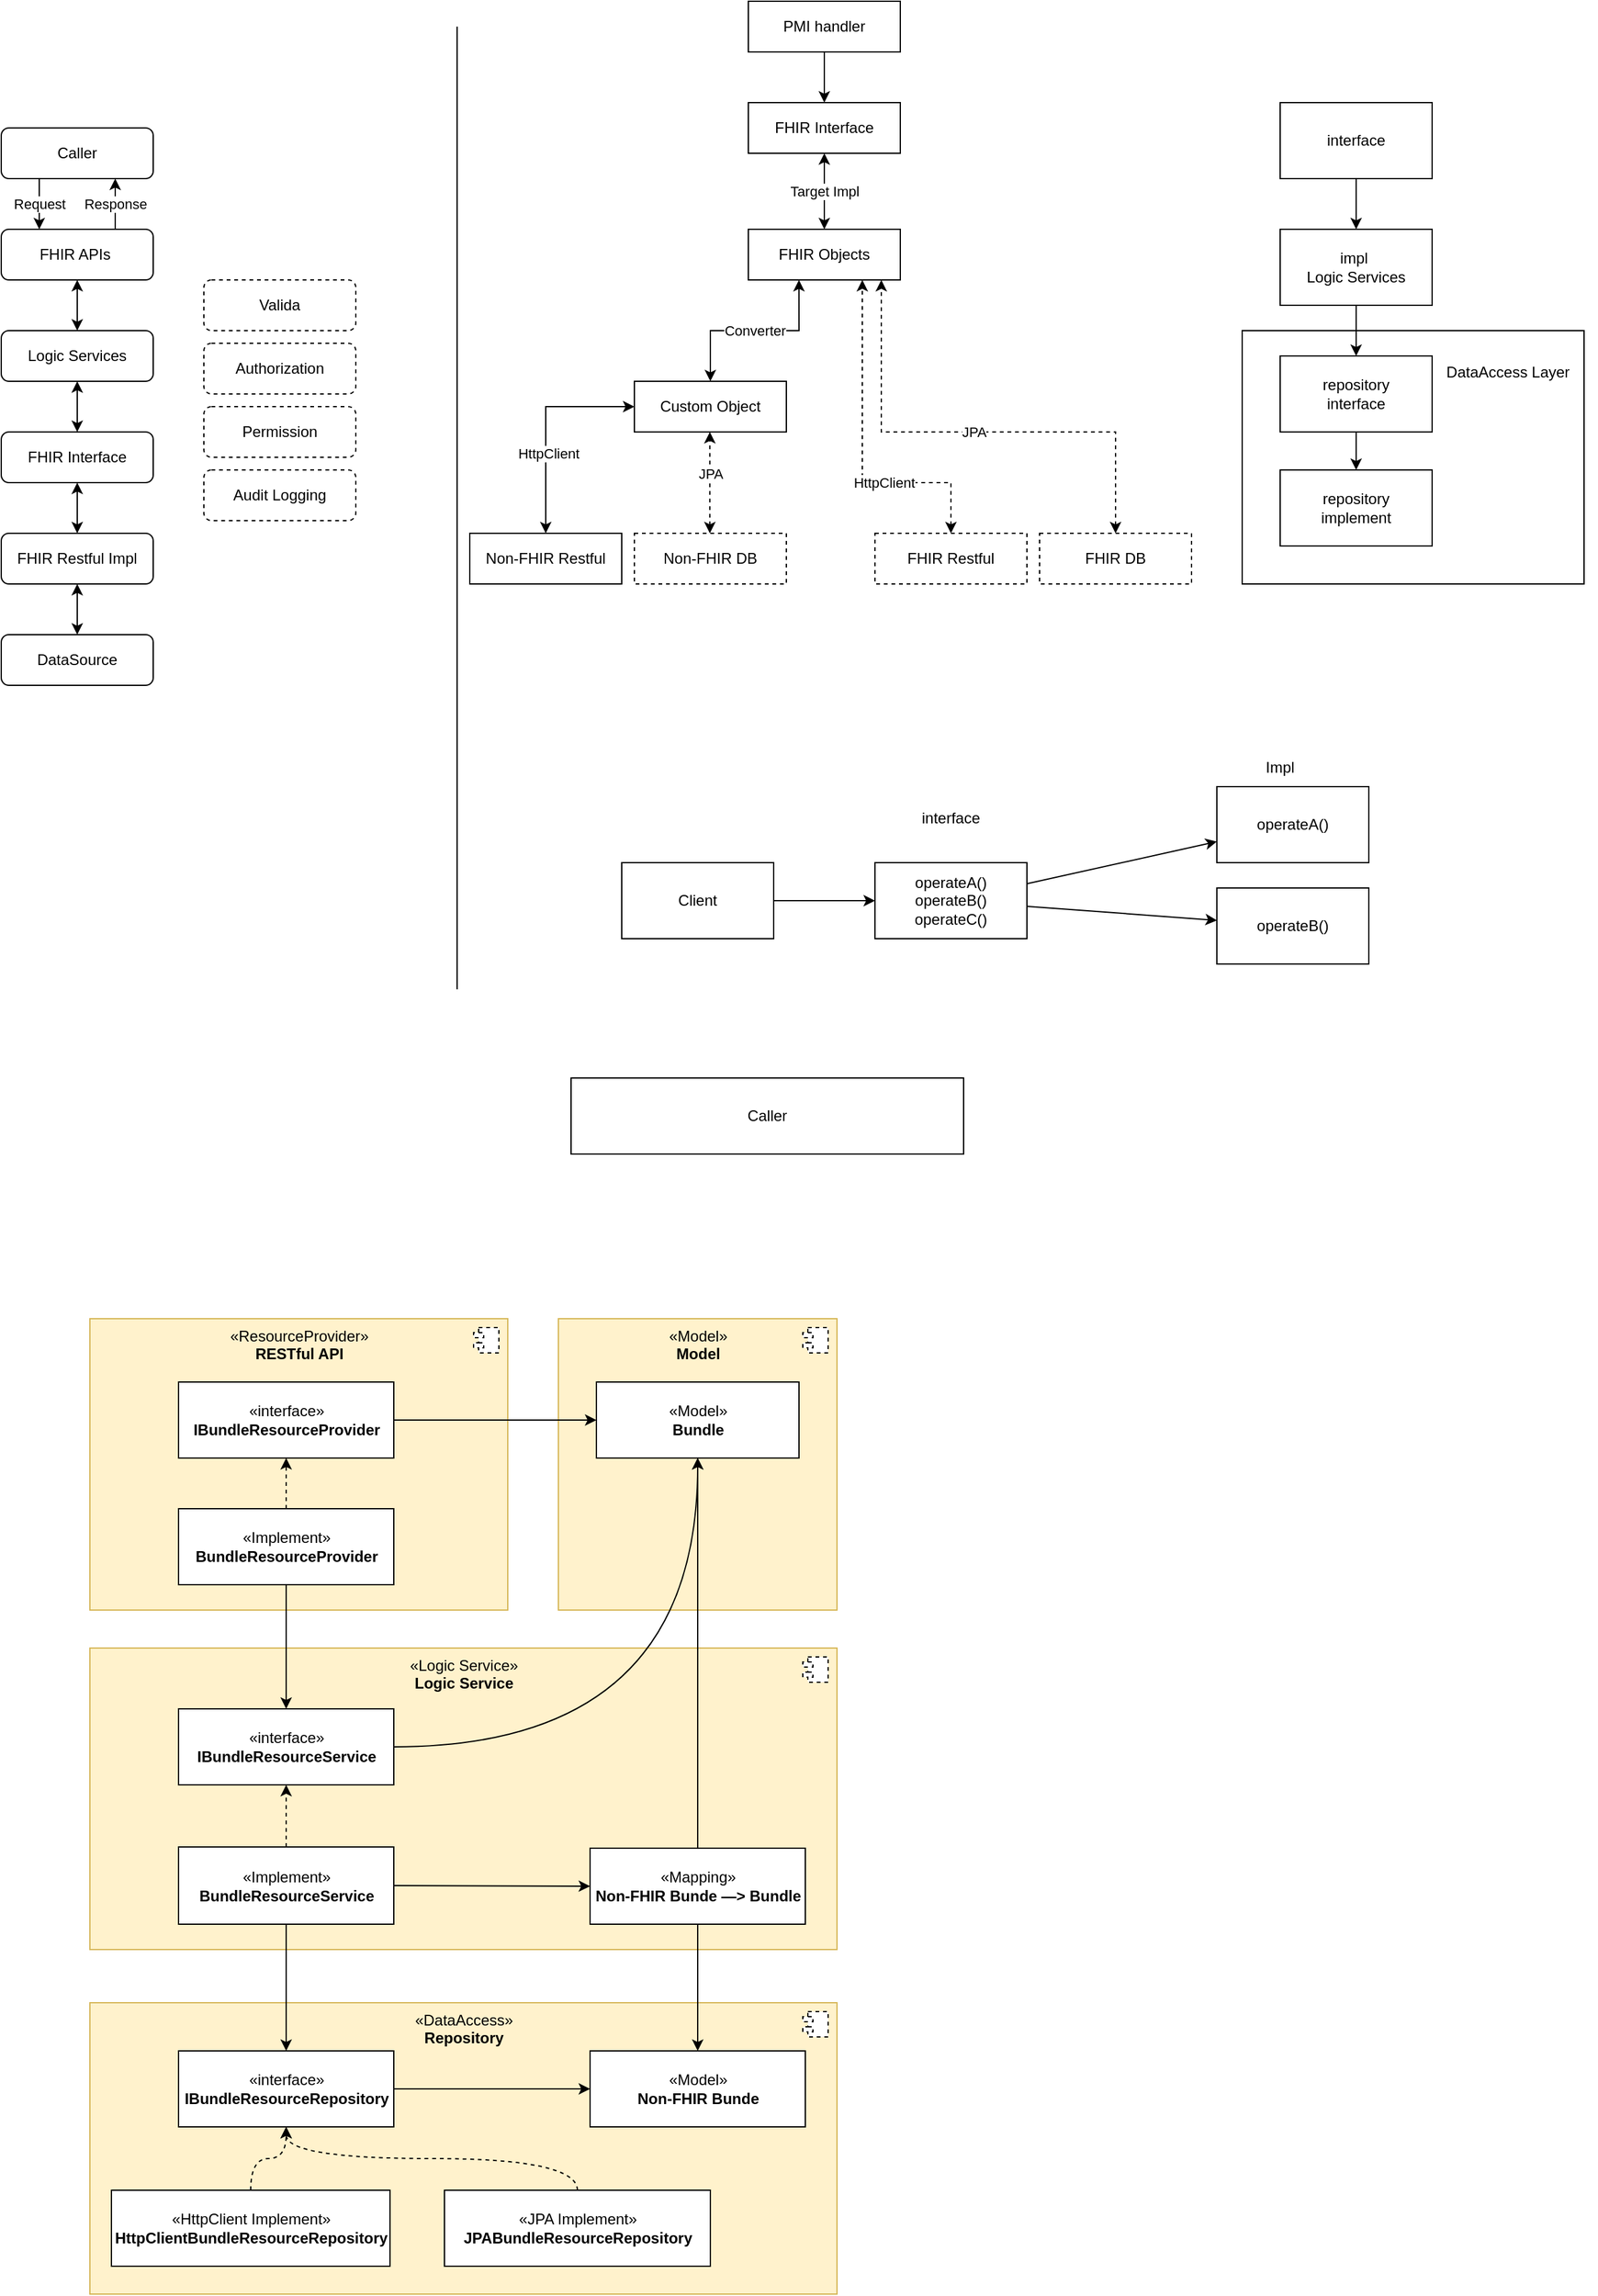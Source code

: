 <mxfile version="18.1.3" type="device" pages="2"><diagram id="fpaWS9q2na1PpEqwCiD6" name="Data Flow"><mxGraphModel dx="1422" dy="865" grid="1" gridSize="10" guides="1" tooltips="1" connect="1" arrows="1" fold="1" page="1" pageScale="1" pageWidth="1100" pageHeight="850" math="0" shadow="0"><root><mxCell id="0"/><mxCell id="1" parent="0"/><mxCell id="ES2ezps-GxhT__8Ca9i_-72" value="«Model»&lt;br&gt;&lt;b&gt;Model&lt;/b&gt;" style="html=1;dropTarget=0;fillColor=#fff2cc;strokeColor=#d6b656;verticalAlign=top;" vertex="1" parent="1"><mxGeometry x="480" y="1060" width="220" height="230" as="geometry"/></mxCell><mxCell id="ES2ezps-GxhT__8Ca9i_-73" value="" style="shape=module;jettyWidth=8;jettyHeight=4;dashed=1;" vertex="1" parent="ES2ezps-GxhT__8Ca9i_-72"><mxGeometry x="1" width="20" height="20" relative="1" as="geometry"><mxPoint x="-27" y="7" as="offset"/></mxGeometry></mxCell><mxCell id="ES2ezps-GxhT__8Ca9i_-67" value="«DataAccess»&lt;br&gt;&lt;b&gt;Repository&lt;/b&gt;" style="html=1;dropTarget=0;fillColor=#fff2cc;strokeColor=#d6b656;verticalAlign=top;" vertex="1" parent="1"><mxGeometry x="110" y="1600" width="590" height="230" as="geometry"/></mxCell><mxCell id="ES2ezps-GxhT__8Ca9i_-68" value="" style="shape=module;jettyWidth=8;jettyHeight=4;dashed=1;" vertex="1" parent="ES2ezps-GxhT__8Ca9i_-67"><mxGeometry x="1" width="20" height="20" relative="1" as="geometry"><mxPoint x="-27" y="7" as="offset"/></mxGeometry></mxCell><mxCell id="ES2ezps-GxhT__8Ca9i_-65" value="«Logic Service»&lt;br&gt;&lt;b&gt;Logic Service&lt;/b&gt;" style="html=1;dropTarget=0;fillColor=#fff2cc;strokeColor=#d6b656;verticalAlign=top;" vertex="1" parent="1"><mxGeometry x="110" y="1320" width="590" height="238" as="geometry"/></mxCell><mxCell id="ES2ezps-GxhT__8Ca9i_-66" value="" style="shape=module;jettyWidth=8;jettyHeight=4;dashed=1;" vertex="1" parent="ES2ezps-GxhT__8Ca9i_-65"><mxGeometry x="1" width="20" height="20" relative="1" as="geometry"><mxPoint x="-27" y="7" as="offset"/></mxGeometry></mxCell><mxCell id="ES2ezps-GxhT__8Ca9i_-63" value="«ResourceProvider»&lt;br&gt;&lt;b&gt;RESTful API&lt;/b&gt;" style="html=1;dropTarget=0;fillColor=#fff2cc;strokeColor=#d6b656;verticalAlign=top;" vertex="1" parent="1"><mxGeometry x="110" y="1060" width="330" height="230" as="geometry"/></mxCell><mxCell id="ES2ezps-GxhT__8Ca9i_-64" value="" style="shape=module;jettyWidth=8;jettyHeight=4;dashed=1;" vertex="1" parent="ES2ezps-GxhT__8Ca9i_-63"><mxGeometry x="1" width="20" height="20" relative="1" as="geometry"><mxPoint x="-27" y="7" as="offset"/></mxGeometry></mxCell><mxCell id="ES2ezps-GxhT__8Ca9i_-11" value="" style="rounded=0;whiteSpace=wrap;html=1;" vertex="1" parent="1"><mxGeometry x="1020" y="280" width="270" height="200" as="geometry"/></mxCell><mxCell id="6Vn403VJHpioBCP7dQSk-7" value="Response" style="edgeStyle=orthogonalEdgeStyle;rounded=0;orthogonalLoop=1;jettySize=auto;html=1;entryX=0.75;entryY=1;entryDx=0;entryDy=0;startArrow=none;startFill=0;" parent="1" source="rlQIqDEbkqEkClBg-byx-1" target="rlQIqDEbkqEkClBg-byx-18" edge="1"><mxGeometry relative="1" as="geometry"><Array as="points"><mxPoint x="130" y="220"/><mxPoint x="130" y="220"/></Array></mxGeometry></mxCell><mxCell id="7Cu5v32Dlo_5MBeTinKr-1" style="edgeStyle=orthogonalEdgeStyle;rounded=0;orthogonalLoop=1;jettySize=auto;html=1;entryX=0.5;entryY=0;entryDx=0;entryDy=0;startArrow=classic;startFill=1;" parent="1" source="rlQIqDEbkqEkClBg-byx-1" target="6Vn403VJHpioBCP7dQSk-1" edge="1"><mxGeometry relative="1" as="geometry"/></mxCell><mxCell id="rlQIqDEbkqEkClBg-byx-1" value="FHIR APIs&amp;nbsp;" style="rounded=1;whiteSpace=wrap;html=1;" parent="1" vertex="1"><mxGeometry x="40" y="200" width="120" height="40" as="geometry"/></mxCell><mxCell id="6Vn403VJHpioBCP7dQSk-6" value="Request" style="edgeStyle=orthogonalEdgeStyle;rounded=0;orthogonalLoop=1;jettySize=auto;html=1;entryX=0.25;entryY=0;entryDx=0;entryDy=0;startArrow=none;startFill=0;" parent="1" source="rlQIqDEbkqEkClBg-byx-18" target="rlQIqDEbkqEkClBg-byx-1" edge="1"><mxGeometry relative="1" as="geometry"><Array as="points"><mxPoint x="70" y="180"/><mxPoint x="70" y="180"/></Array></mxGeometry></mxCell><mxCell id="rlQIqDEbkqEkClBg-byx-18" value="Caller" style="rounded=1;whiteSpace=wrap;html=1;" parent="1" vertex="1"><mxGeometry x="40" y="120" width="120" height="40" as="geometry"/></mxCell><mxCell id="rlQIqDEbkqEkClBg-byx-22" value="Authorization" style="rounded=1;whiteSpace=wrap;html=1;dashed=1;" parent="1" vertex="1"><mxGeometry x="200" y="290" width="120" height="40" as="geometry"/></mxCell><mxCell id="rlQIqDEbkqEkClBg-byx-60" value="Valida" style="rounded=1;whiteSpace=wrap;html=1;align=center;verticalAlign=middle;dashed=1;" parent="1" vertex="1"><mxGeometry x="200" y="240" width="120" height="40" as="geometry"/></mxCell><mxCell id="rlQIqDEbkqEkClBg-byx-61" value="Audit Logging" style="rounded=1;whiteSpace=wrap;html=1;align=center;verticalAlign=middle;dashed=1;" parent="1" vertex="1"><mxGeometry x="200" y="390" width="120" height="40" as="geometry"/></mxCell><mxCell id="rlQIqDEbkqEkClBg-byx-62" value="Permission" style="rounded=1;whiteSpace=wrap;html=1;align=center;verticalAlign=middle;dashed=1;" parent="1" vertex="1"><mxGeometry x="200" y="340" width="120" height="40" as="geometry"/></mxCell><mxCell id="7Cu5v32Dlo_5MBeTinKr-3" style="edgeStyle=orthogonalEdgeStyle;rounded=0;orthogonalLoop=1;jettySize=auto;html=1;entryX=0.5;entryY=0;entryDx=0;entryDy=0;startArrow=classic;startFill=1;" parent="1" source="rlQIqDEbkqEkClBg-byx-64" target="rlQIqDEbkqEkClBg-byx-65" edge="1"><mxGeometry relative="1" as="geometry"/></mxCell><mxCell id="rlQIqDEbkqEkClBg-byx-64" value="FHIR Interface" style="rounded=1;whiteSpace=wrap;html=1;align=center;verticalAlign=middle;" parent="1" vertex="1"><mxGeometry x="40" y="360" width="120" height="40" as="geometry"/></mxCell><mxCell id="7Cu5v32Dlo_5MBeTinKr-5" style="edgeStyle=orthogonalEdgeStyle;rounded=0;orthogonalLoop=1;jettySize=auto;html=1;startArrow=classic;startFill=1;" parent="1" source="rlQIqDEbkqEkClBg-byx-65" target="7Cu5v32Dlo_5MBeTinKr-4" edge="1"><mxGeometry relative="1" as="geometry"/></mxCell><mxCell id="rlQIqDEbkqEkClBg-byx-65" value="FHIR Restful Impl" style="rounded=1;whiteSpace=wrap;html=1;align=center;verticalAlign=middle;" parent="1" vertex="1"><mxGeometry x="40" y="440" width="120" height="40" as="geometry"/></mxCell><mxCell id="7Cu5v32Dlo_5MBeTinKr-2" style="edgeStyle=orthogonalEdgeStyle;rounded=0;orthogonalLoop=1;jettySize=auto;html=1;entryX=0.5;entryY=0;entryDx=0;entryDy=0;startArrow=classic;startFill=1;" parent="1" source="6Vn403VJHpioBCP7dQSk-1" target="rlQIqDEbkqEkClBg-byx-64" edge="1"><mxGeometry relative="1" as="geometry"/></mxCell><mxCell id="6Vn403VJHpioBCP7dQSk-1" value="Logic Services" style="rounded=1;whiteSpace=wrap;html=1;align=center;verticalAlign=middle;" parent="1" vertex="1"><mxGeometry x="40" y="280" width="120" height="40" as="geometry"/></mxCell><mxCell id="7Cu5v32Dlo_5MBeTinKr-4" value="DataSource" style="rounded=1;whiteSpace=wrap;html=1;align=center;verticalAlign=middle;" parent="1" vertex="1"><mxGeometry x="40" y="520" width="120" height="40" as="geometry"/></mxCell><mxCell id="r9eiks-qCVrKmOaKltTR-16" value="" style="group" parent="1" vertex="1" connectable="0"><mxGeometry x="410" y="100" width="570" height="380" as="geometry"/></mxCell><mxCell id="r9eiks-qCVrKmOaKltTR-2" value="FHIR Objects" style="rounded=0;whiteSpace=wrap;html=1;verticalAlign=middle;align=center;" parent="r9eiks-qCVrKmOaKltTR-16" vertex="1"><mxGeometry x="220" y="100" width="120" height="40" as="geometry"/></mxCell><mxCell id="r9eiks-qCVrKmOaKltTR-3" value="Converter" style="edgeStyle=orthogonalEdgeStyle;rounded=0;orthogonalLoop=1;jettySize=auto;html=1;entryX=0.333;entryY=1;entryDx=0;entryDy=0;entryPerimeter=0;startArrow=classic;startFill=1;" parent="r9eiks-qCVrKmOaKltTR-16" source="r9eiks-qCVrKmOaKltTR-4" target="r9eiks-qCVrKmOaKltTR-2" edge="1"><mxGeometry relative="1" as="geometry"/></mxCell><mxCell id="r9eiks-qCVrKmOaKltTR-4" value="Custom Object" style="rounded=0;whiteSpace=wrap;html=1;align=center;verticalAlign=middle;" parent="r9eiks-qCVrKmOaKltTR-16" vertex="1"><mxGeometry x="130" y="220" width="120" height="40" as="geometry"/></mxCell><mxCell id="r9eiks-qCVrKmOaKltTR-5" style="edgeStyle=orthogonalEdgeStyle;rounded=0;orthogonalLoop=1;jettySize=auto;html=1;entryX=0.5;entryY=1;entryDx=0;entryDy=0;startArrow=classic;startFill=1;dashed=1;" parent="r9eiks-qCVrKmOaKltTR-16" edge="1"><mxGeometry relative="1" as="geometry"><mxPoint x="189.6" y="340" as="sourcePoint"/><mxPoint x="189.58" y="260" as="targetPoint"/><Array as="points"><mxPoint x="189.58" y="260"/></Array></mxGeometry></mxCell><mxCell id="r9eiks-qCVrKmOaKltTR-6" value="JPA" style="edgeLabel;html=1;align=center;verticalAlign=middle;resizable=0;points=[];" parent="r9eiks-qCVrKmOaKltTR-5" vertex="1" connectable="0"><mxGeometry x="0.176" relative="1" as="geometry"><mxPoint as="offset"/></mxGeometry></mxCell><mxCell id="r9eiks-qCVrKmOaKltTR-7" value="Non-FHIR DB" style="rounded=0;whiteSpace=wrap;html=1;align=center;verticalAlign=middle;dashed=1;" parent="r9eiks-qCVrKmOaKltTR-16" vertex="1"><mxGeometry x="130" y="340" width="120" height="40" as="geometry"/></mxCell><mxCell id="r9eiks-qCVrKmOaKltTR-8" value="JPA" style="edgeStyle=orthogonalEdgeStyle;rounded=0;orthogonalLoop=1;jettySize=auto;html=1;entryX=0.875;entryY=1;entryDx=0;entryDy=0;entryPerimeter=0;dashed=1;startArrow=classic;startFill=1;" parent="r9eiks-qCVrKmOaKltTR-16" source="r9eiks-qCVrKmOaKltTR-9" target="r9eiks-qCVrKmOaKltTR-2" edge="1"><mxGeometry relative="1" as="geometry"><Array as="points"><mxPoint x="510" y="260"/><mxPoint x="325" y="260"/></Array></mxGeometry></mxCell><mxCell id="r9eiks-qCVrKmOaKltTR-9" value="FHIR DB" style="rounded=0;whiteSpace=wrap;html=1;align=center;verticalAlign=middle;dashed=1;" parent="r9eiks-qCVrKmOaKltTR-16" vertex="1"><mxGeometry x="450" y="340" width="120" height="40" as="geometry"/></mxCell><mxCell id="r9eiks-qCVrKmOaKltTR-10" value="HttpClient" style="edgeStyle=orthogonalEdgeStyle;rounded=0;orthogonalLoop=1;jettySize=auto;html=1;dashed=1;startArrow=classic;startFill=1;entryX=0.75;entryY=1;entryDx=0;entryDy=0;" parent="r9eiks-qCVrKmOaKltTR-16" source="r9eiks-qCVrKmOaKltTR-11" target="r9eiks-qCVrKmOaKltTR-2" edge="1"><mxGeometry x="-0.308" relative="1" as="geometry"><mxPoint x="310" y="180" as="targetPoint"/><Array as="points"><mxPoint x="380" y="300"/><mxPoint x="310" y="300"/></Array><mxPoint as="offset"/></mxGeometry></mxCell><mxCell id="r9eiks-qCVrKmOaKltTR-11" value="FHIR Restful" style="rounded=0;whiteSpace=wrap;html=1;align=center;verticalAlign=middle;dashed=1;" parent="r9eiks-qCVrKmOaKltTR-16" vertex="1"><mxGeometry x="320" y="340" width="120" height="40" as="geometry"/></mxCell><mxCell id="r9eiks-qCVrKmOaKltTR-12" style="edgeStyle=orthogonalEdgeStyle;rounded=0;orthogonalLoop=1;jettySize=auto;html=1;entryX=0;entryY=0.5;entryDx=0;entryDy=0;startArrow=classic;startFill=1;exitX=0.5;exitY=0;exitDx=0;exitDy=0;" parent="r9eiks-qCVrKmOaKltTR-16" source="r9eiks-qCVrKmOaKltTR-14" target="r9eiks-qCVrKmOaKltTR-4" edge="1"><mxGeometry relative="1" as="geometry"/></mxCell><mxCell id="r9eiks-qCVrKmOaKltTR-13" value="HttpClient" style="edgeLabel;html=1;align=center;verticalAlign=middle;resizable=0;points=[];" parent="r9eiks-qCVrKmOaKltTR-12" vertex="1" connectable="0"><mxGeometry x="-0.255" y="-2" relative="1" as="geometry"><mxPoint as="offset"/></mxGeometry></mxCell><mxCell id="r9eiks-qCVrKmOaKltTR-14" value="Non-FHIR Restful" style="rounded=0;whiteSpace=wrap;html=1;align=center;verticalAlign=middle;" parent="r9eiks-qCVrKmOaKltTR-16" vertex="1"><mxGeometry y="340" width="120" height="40" as="geometry"/></mxCell><mxCell id="r9eiks-qCVrKmOaKltTR-15" value="FHIR Interface" style="rounded=0;whiteSpace=wrap;html=1;verticalAlign=middle;align=center;" parent="r9eiks-qCVrKmOaKltTR-16" vertex="1"><mxGeometry x="220" width="120" height="40" as="geometry"/></mxCell><mxCell id="r9eiks-qCVrKmOaKltTR-1" value="Target Impl" style="edgeStyle=orthogonalEdgeStyle;rounded=0;orthogonalLoop=1;jettySize=auto;html=1;startArrow=classic;startFill=1;" parent="r9eiks-qCVrKmOaKltTR-16" source="r9eiks-qCVrKmOaKltTR-2" target="r9eiks-qCVrKmOaKltTR-15" edge="1"><mxGeometry relative="1" as="geometry"/></mxCell><mxCell id="r9eiks-qCVrKmOaKltTR-18" value="" style="endArrow=none;html=1;rounded=0;" parent="1" edge="1"><mxGeometry width="50" height="50" relative="1" as="geometry"><mxPoint x="400" y="800" as="sourcePoint"/><mxPoint x="400" y="40" as="targetPoint"/></mxGeometry></mxCell><mxCell id="ES2ezps-GxhT__8Ca9i_-3" value="" style="edgeStyle=orthogonalEdgeStyle;rounded=0;orthogonalLoop=1;jettySize=auto;html=1;" edge="1" parent="1" source="ES2ezps-GxhT__8Ca9i_-1" target="ES2ezps-GxhT__8Ca9i_-2"><mxGeometry relative="1" as="geometry"/></mxCell><mxCell id="ES2ezps-GxhT__8Ca9i_-1" value="interface" style="rounded=0;whiteSpace=wrap;html=1;" vertex="1" parent="1"><mxGeometry x="1050" y="100" width="120" height="60" as="geometry"/></mxCell><mxCell id="ES2ezps-GxhT__8Ca9i_-5" value="" style="edgeStyle=orthogonalEdgeStyle;rounded=0;orthogonalLoop=1;jettySize=auto;html=1;" edge="1" parent="1" source="ES2ezps-GxhT__8Ca9i_-2" target="ES2ezps-GxhT__8Ca9i_-4"><mxGeometry relative="1" as="geometry"/></mxCell><mxCell id="ES2ezps-GxhT__8Ca9i_-2" value="impl&amp;nbsp;&lt;br&gt;Logic Services" style="rounded=0;whiteSpace=wrap;html=1;" vertex="1" parent="1"><mxGeometry x="1050" y="200" width="120" height="60" as="geometry"/></mxCell><mxCell id="ES2ezps-GxhT__8Ca9i_-8" value="" style="edgeStyle=orthogonalEdgeStyle;rounded=0;orthogonalLoop=1;jettySize=auto;html=1;" edge="1" parent="1" source="ES2ezps-GxhT__8Ca9i_-4" target="ES2ezps-GxhT__8Ca9i_-7"><mxGeometry relative="1" as="geometry"/></mxCell><mxCell id="ES2ezps-GxhT__8Ca9i_-4" value="repository&lt;br&gt;interface" style="rounded=0;whiteSpace=wrap;html=1;" vertex="1" parent="1"><mxGeometry x="1050" y="300" width="120" height="60" as="geometry"/></mxCell><mxCell id="ES2ezps-GxhT__8Ca9i_-7" value="repository&lt;br&gt;implement" style="rounded=0;whiteSpace=wrap;html=1;" vertex="1" parent="1"><mxGeometry x="1050" y="390" width="120" height="60" as="geometry"/></mxCell><mxCell id="ES2ezps-GxhT__8Ca9i_-10" style="edgeStyle=orthogonalEdgeStyle;rounded=0;orthogonalLoop=1;jettySize=auto;html=1;entryX=0.5;entryY=0;entryDx=0;entryDy=0;" edge="1" parent="1" source="ES2ezps-GxhT__8Ca9i_-9" target="r9eiks-qCVrKmOaKltTR-15"><mxGeometry relative="1" as="geometry"/></mxCell><mxCell id="ES2ezps-GxhT__8Ca9i_-9" value="PMI handler" style="rounded=0;whiteSpace=wrap;html=1;verticalAlign=middle;align=center;" vertex="1" parent="1"><mxGeometry x="630" y="20" width="120" height="40" as="geometry"/></mxCell><mxCell id="ES2ezps-GxhT__8Ca9i_-12" value="DataAccess Layer" style="text;html=1;strokeColor=none;fillColor=none;align=center;verticalAlign=middle;whiteSpace=wrap;rounded=0;" vertex="1" parent="1"><mxGeometry x="1160" y="295" width="140" height="35" as="geometry"/></mxCell><mxCell id="ES2ezps-GxhT__8Ca9i_-15" value="" style="edgeStyle=orthogonalEdgeStyle;rounded=0;orthogonalLoop=1;jettySize=auto;html=1;" edge="1" parent="1" source="ES2ezps-GxhT__8Ca9i_-13" target="ES2ezps-GxhT__8Ca9i_-14"><mxGeometry relative="1" as="geometry"/></mxCell><mxCell id="ES2ezps-GxhT__8Ca9i_-13" value="Client" style="rounded=0;whiteSpace=wrap;html=1;" vertex="1" parent="1"><mxGeometry x="530" y="700" width="120" height="60" as="geometry"/></mxCell><mxCell id="ES2ezps-GxhT__8Ca9i_-18" value="" style="rounded=0;orthogonalLoop=1;jettySize=auto;html=1;" edge="1" parent="1" source="ES2ezps-GxhT__8Ca9i_-14" target="ES2ezps-GxhT__8Ca9i_-17"><mxGeometry relative="1" as="geometry"/></mxCell><mxCell id="ES2ezps-GxhT__8Ca9i_-21" style="edgeStyle=none;rounded=0;orthogonalLoop=1;jettySize=auto;html=1;" edge="1" parent="1" source="ES2ezps-GxhT__8Ca9i_-14" target="ES2ezps-GxhT__8Ca9i_-20"><mxGeometry relative="1" as="geometry"/></mxCell><mxCell id="ES2ezps-GxhT__8Ca9i_-14" value="operateA()&lt;br&gt;operateB()&lt;br&gt;operateC()" style="whiteSpace=wrap;html=1;rounded=0;" vertex="1" parent="1"><mxGeometry x="730" y="700" width="120" height="60" as="geometry"/></mxCell><mxCell id="ES2ezps-GxhT__8Ca9i_-16" value="interface" style="text;html=1;strokeColor=none;fillColor=none;align=center;verticalAlign=middle;whiteSpace=wrap;rounded=0;" vertex="1" parent="1"><mxGeometry x="760" y="650" width="60" height="30" as="geometry"/></mxCell><mxCell id="ES2ezps-GxhT__8Ca9i_-17" value="operateA()" style="whiteSpace=wrap;html=1;rounded=0;" vertex="1" parent="1"><mxGeometry x="1000" y="640" width="120" height="60" as="geometry"/></mxCell><mxCell id="ES2ezps-GxhT__8Ca9i_-19" value="Impl" style="text;html=1;strokeColor=none;fillColor=none;align=center;verticalAlign=middle;whiteSpace=wrap;rounded=0;" vertex="1" parent="1"><mxGeometry x="1020" y="610" width="60" height="30" as="geometry"/></mxCell><mxCell id="ES2ezps-GxhT__8Ca9i_-20" value="operateB()" style="whiteSpace=wrap;html=1;rounded=0;" vertex="1" parent="1"><mxGeometry x="1000" y="720" width="120" height="60" as="geometry"/></mxCell><mxCell id="ES2ezps-GxhT__8Ca9i_-26" value="Caller" style="rounded=0;whiteSpace=wrap;html=1;" vertex="1" parent="1"><mxGeometry x="490" y="870" width="310" height="60" as="geometry"/></mxCell><mxCell id="ES2ezps-GxhT__8Ca9i_-40" style="edgeStyle=none;rounded=0;orthogonalLoop=1;jettySize=auto;html=1;entryX=0;entryY=0.5;entryDx=0;entryDy=0;" edge="1" parent="1" source="ES2ezps-GxhT__8Ca9i_-31" target="ES2ezps-GxhT__8Ca9i_-39"><mxGeometry relative="1" as="geometry"/></mxCell><mxCell id="ES2ezps-GxhT__8Ca9i_-31" value="«interface»&lt;br&gt;&lt;b&gt;IBundleResourceProvider&lt;/b&gt;" style="html=1;" vertex="1" parent="1"><mxGeometry x="180" y="1110" width="170" height="60" as="geometry"/></mxCell><mxCell id="ES2ezps-GxhT__8Ca9i_-37" style="edgeStyle=none;rounded=0;orthogonalLoop=1;jettySize=auto;html=1;entryX=0.5;entryY=1;entryDx=0;entryDy=0;dashed=1;" edge="1" parent="1" source="ES2ezps-GxhT__8Ca9i_-36" target="ES2ezps-GxhT__8Ca9i_-31"><mxGeometry relative="1" as="geometry"/></mxCell><mxCell id="ES2ezps-GxhT__8Ca9i_-42" style="edgeStyle=orthogonalEdgeStyle;curved=1;rounded=0;orthogonalLoop=1;jettySize=auto;html=1;" edge="1" parent="1" source="ES2ezps-GxhT__8Ca9i_-36" target="ES2ezps-GxhT__8Ca9i_-38"><mxGeometry relative="1" as="geometry"/></mxCell><mxCell id="ES2ezps-GxhT__8Ca9i_-36" value="«Implement»&lt;br&gt;&lt;b&gt;BundleResourceProvider&lt;/b&gt;" style="html=1;" vertex="1" parent="1"><mxGeometry x="180" y="1210" width="170" height="60" as="geometry"/></mxCell><mxCell id="ES2ezps-GxhT__8Ca9i_-75" style="edgeStyle=orthogonalEdgeStyle;curved=1;rounded=0;orthogonalLoop=1;jettySize=auto;html=1;entryX=0.5;entryY=1;entryDx=0;entryDy=0;" edge="1" parent="1" source="ES2ezps-GxhT__8Ca9i_-38" target="ES2ezps-GxhT__8Ca9i_-39"><mxGeometry relative="1" as="geometry"/></mxCell><mxCell id="ES2ezps-GxhT__8Ca9i_-38" value="«interface»&lt;br&gt;&lt;b&gt;IBundleResourceService&lt;/b&gt;" style="html=1;" vertex="1" parent="1"><mxGeometry x="180" y="1368" width="170" height="60" as="geometry"/></mxCell><mxCell id="ES2ezps-GxhT__8Ca9i_-39" value="«Model»&lt;br&gt;&lt;b&gt;Bundle&lt;/b&gt;" style="html=1;" vertex="1" parent="1"><mxGeometry x="510" y="1110" width="160" height="60" as="geometry"/></mxCell><mxCell id="ES2ezps-GxhT__8Ca9i_-45" style="edgeStyle=orthogonalEdgeStyle;curved=1;rounded=0;orthogonalLoop=1;jettySize=auto;html=1;dashed=1;" edge="1" parent="1" source="ES2ezps-GxhT__8Ca9i_-43" target="ES2ezps-GxhT__8Ca9i_-38"><mxGeometry relative="1" as="geometry"/></mxCell><mxCell id="ES2ezps-GxhT__8Ca9i_-50" value="" style="edgeStyle=orthogonalEdgeStyle;curved=1;rounded=0;orthogonalLoop=1;jettySize=auto;html=1;" edge="1" parent="1" source="ES2ezps-GxhT__8Ca9i_-43" target="ES2ezps-GxhT__8Ca9i_-46"><mxGeometry relative="1" as="geometry"/></mxCell><mxCell id="ES2ezps-GxhT__8Ca9i_-55" style="edgeStyle=orthogonalEdgeStyle;curved=1;rounded=0;orthogonalLoop=1;jettySize=auto;html=1;entryX=0;entryY=0.5;entryDx=0;entryDy=0;" edge="1" parent="1" source="ES2ezps-GxhT__8Ca9i_-43" target="ES2ezps-GxhT__8Ca9i_-54"><mxGeometry relative="1" as="geometry"/></mxCell><mxCell id="ES2ezps-GxhT__8Ca9i_-43" value="«Implement»&lt;br&gt;&lt;b&gt;BundleResourceService&lt;/b&gt;" style="html=1;" vertex="1" parent="1"><mxGeometry x="180" y="1477" width="170" height="61" as="geometry"/></mxCell><mxCell id="ES2ezps-GxhT__8Ca9i_-53" style="edgeStyle=orthogonalEdgeStyle;curved=1;rounded=0;orthogonalLoop=1;jettySize=auto;html=1;entryX=0;entryY=0.5;entryDx=0;entryDy=0;" edge="1" parent="1" source="ES2ezps-GxhT__8Ca9i_-46" target="ES2ezps-GxhT__8Ca9i_-52"><mxGeometry relative="1" as="geometry"/></mxCell><mxCell id="ES2ezps-GxhT__8Ca9i_-46" value="«interface»&lt;br&gt;&lt;b&gt;IBundleResourceRepository&lt;/b&gt;" style="html=1;" vertex="1" parent="1"><mxGeometry x="180" y="1638" width="170" height="60" as="geometry"/></mxCell><mxCell id="ES2ezps-GxhT__8Ca9i_-48" style="rounded=0;orthogonalLoop=1;jettySize=auto;html=1;entryX=0.5;entryY=1;entryDx=0;entryDy=0;dashed=1;edgeStyle=orthogonalEdgeStyle;curved=1;" edge="1" parent="1" source="ES2ezps-GxhT__8Ca9i_-47" target="ES2ezps-GxhT__8Ca9i_-46"><mxGeometry relative="1" as="geometry"/></mxCell><mxCell id="ES2ezps-GxhT__8Ca9i_-47" value="«HttpClient Implement»&lt;br&gt;&lt;b&gt;HttpClientBundleResourceRepository&lt;/b&gt;" style="html=1;" vertex="1" parent="1"><mxGeometry x="127" y="1748" width="220" height="60" as="geometry"/></mxCell><mxCell id="ES2ezps-GxhT__8Ca9i_-52" value="«Model»&lt;br&gt;&lt;b&gt;Non-FHIR Bunde&lt;/b&gt;" style="html=1;" vertex="1" parent="1"><mxGeometry x="505" y="1638" width="170" height="60" as="geometry"/></mxCell><mxCell id="ES2ezps-GxhT__8Ca9i_-57" style="edgeStyle=orthogonalEdgeStyle;curved=1;rounded=0;orthogonalLoop=1;jettySize=auto;html=1;exitX=0.5;exitY=1;exitDx=0;exitDy=0;" edge="1" parent="1" source="ES2ezps-GxhT__8Ca9i_-54" target="ES2ezps-GxhT__8Ca9i_-52"><mxGeometry relative="1" as="geometry"/></mxCell><mxCell id="ES2ezps-GxhT__8Ca9i_-77" style="edgeStyle=orthogonalEdgeStyle;curved=1;rounded=0;orthogonalLoop=1;jettySize=auto;html=1;" edge="1" parent="1" source="ES2ezps-GxhT__8Ca9i_-54" target="ES2ezps-GxhT__8Ca9i_-39"><mxGeometry relative="1" as="geometry"/></mxCell><mxCell id="ES2ezps-GxhT__8Ca9i_-54" value="«Mapping»&lt;br&gt;&lt;b&gt;Non-FHIR Bunde —&amp;gt; Bundle&lt;br&gt;&lt;/b&gt;" style="html=1;" vertex="1" parent="1"><mxGeometry x="505" y="1478" width="170" height="60" as="geometry"/></mxCell><mxCell id="ES2ezps-GxhT__8Ca9i_-71" style="rounded=0;orthogonalLoop=1;jettySize=auto;html=1;entryX=0.5;entryY=1;entryDx=0;entryDy=0;exitX=0.5;exitY=0;exitDx=0;exitDy=0;dashed=1;edgeStyle=orthogonalEdgeStyle;curved=1;" edge="1" parent="1" source="ES2ezps-GxhT__8Ca9i_-70" target="ES2ezps-GxhT__8Ca9i_-46"><mxGeometry relative="1" as="geometry"/></mxCell><mxCell id="ES2ezps-GxhT__8Ca9i_-70" value="«JPA Implement»&lt;br&gt;&lt;b&gt;JPABundleResourceRepository&lt;/b&gt;" style="html=1;" vertex="1" parent="1"><mxGeometry x="390" y="1748" width="210" height="60" as="geometry"/></mxCell></root></mxGraphModel></diagram><diagram id="q1aP5Taz5QC9QQPX0xln" name="FHIR Impl"><mxGraphModel dx="1422" dy="857" grid="1" gridSize="10" guides="1" tooltips="1" connect="1" arrows="1" fold="1" page="1" pageScale="1" pageWidth="1100" pageHeight="850" math="0" shadow="0"><root><mxCell id="uIIF3BicwB4T68hZc1qQ-0"/><mxCell id="uIIF3BicwB4T68hZc1qQ-1" parent="uIIF3BicwB4T68hZc1qQ-0"/><mxCell id="8Yp185yWpCmhJe2CgaZU-4" value="Target Impl" style="edgeStyle=orthogonalEdgeStyle;rounded=0;orthogonalLoop=1;jettySize=auto;html=1;startArrow=classic;startFill=1;" parent="uIIF3BicwB4T68hZc1qQ-1" source="uIIF3BicwB4T68hZc1qQ-2" target="8Yp185yWpCmhJe2CgaZU-3" edge="1"><mxGeometry relative="1" as="geometry"/></mxCell><mxCell id="uIIF3BicwB4T68hZc1qQ-2" value="FHIR Objects" style="rounded=0;whiteSpace=wrap;html=1;verticalAlign=middle;align=center;" parent="uIIF3BicwB4T68hZc1qQ-1" vertex="1"><mxGeometry x="260" y="200" width="120" height="40" as="geometry"/></mxCell><mxCell id="8Yp185yWpCmhJe2CgaZU-2" value="Converter" style="edgeStyle=orthogonalEdgeStyle;rounded=0;orthogonalLoop=1;jettySize=auto;html=1;entryX=0.333;entryY=1;entryDx=0;entryDy=0;entryPerimeter=0;startArrow=classic;startFill=1;" parent="uIIF3BicwB4T68hZc1qQ-1" source="uIIF3BicwB4T68hZc1qQ-5" target="uIIF3BicwB4T68hZc1qQ-2" edge="1"><mxGeometry relative="1" as="geometry"/></mxCell><mxCell id="uIIF3BicwB4T68hZc1qQ-5" value="Custom Object" style="rounded=0;whiteSpace=wrap;html=1;align=center;verticalAlign=middle;" parent="uIIF3BicwB4T68hZc1qQ-1" vertex="1"><mxGeometry x="170" y="320" width="120" height="40" as="geometry"/></mxCell><mxCell id="uIIF3BicwB4T68hZc1qQ-6" style="edgeStyle=orthogonalEdgeStyle;rounded=0;orthogonalLoop=1;jettySize=auto;html=1;entryX=0.5;entryY=1;entryDx=0;entryDy=0;startArrow=classic;startFill=1;dashed=1;" parent="uIIF3BicwB4T68hZc1qQ-1" edge="1"><mxGeometry relative="1" as="geometry"><mxPoint x="229.58" y="440" as="sourcePoint"/><mxPoint x="229.58" y="360" as="targetPoint"/><Array as="points"><mxPoint x="229.58" y="360"/></Array></mxGeometry></mxCell><mxCell id="uIIF3BicwB4T68hZc1qQ-7" value="JPA" style="edgeLabel;html=1;align=center;verticalAlign=middle;resizable=0;points=[];" parent="uIIF3BicwB4T68hZc1qQ-6" vertex="1" connectable="0"><mxGeometry x="0.176" relative="1" as="geometry"><mxPoint as="offset"/></mxGeometry></mxCell><mxCell id="uIIF3BicwB4T68hZc1qQ-8" value="Non-FHIR DB" style="rounded=0;whiteSpace=wrap;html=1;align=center;verticalAlign=middle;dashed=1;" parent="uIIF3BicwB4T68hZc1qQ-1" vertex="1"><mxGeometry x="170" y="440" width="120" height="40" as="geometry"/></mxCell><mxCell id="8Yp185yWpCmhJe2CgaZU-1" value="JPA" style="edgeStyle=orthogonalEdgeStyle;rounded=0;orthogonalLoop=1;jettySize=auto;html=1;entryX=0.875;entryY=1;entryDx=0;entryDy=0;entryPerimeter=0;dashed=1;startArrow=classic;startFill=1;" parent="uIIF3BicwB4T68hZc1qQ-1" source="uIIF3BicwB4T68hZc1qQ-11" target="uIIF3BicwB4T68hZc1qQ-2" edge="1"><mxGeometry relative="1" as="geometry"><Array as="points"><mxPoint x="550" y="360"/><mxPoint x="365" y="360"/></Array></mxGeometry></mxCell><mxCell id="uIIF3BicwB4T68hZc1qQ-11" value="FHIR DB" style="rounded=0;whiteSpace=wrap;html=1;align=center;verticalAlign=middle;dashed=1;" parent="uIIF3BicwB4T68hZc1qQ-1" vertex="1"><mxGeometry x="490" y="440" width="120" height="40" as="geometry"/></mxCell><mxCell id="8Yp185yWpCmhJe2CgaZU-0" value="HttpClient" style="edgeStyle=orthogonalEdgeStyle;rounded=0;orthogonalLoop=1;jettySize=auto;html=1;dashed=1;startArrow=classic;startFill=1;entryX=0.75;entryY=1;entryDx=0;entryDy=0;" parent="uIIF3BicwB4T68hZc1qQ-1" source="uIIF3BicwB4T68hZc1qQ-13" target="uIIF3BicwB4T68hZc1qQ-2" edge="1"><mxGeometry x="-0.308" relative="1" as="geometry"><mxPoint x="350" y="280" as="targetPoint"/><Array as="points"><mxPoint x="420" y="400"/><mxPoint x="350" y="400"/></Array><mxPoint as="offset"/></mxGeometry></mxCell><mxCell id="uIIF3BicwB4T68hZc1qQ-13" value="FHIR Restful" style="rounded=0;whiteSpace=wrap;html=1;align=center;verticalAlign=middle;dashed=1;" parent="uIIF3BicwB4T68hZc1qQ-1" vertex="1"><mxGeometry x="360" y="440" width="120" height="40" as="geometry"/></mxCell><mxCell id="uIIF3BicwB4T68hZc1qQ-14" style="edgeStyle=orthogonalEdgeStyle;rounded=0;orthogonalLoop=1;jettySize=auto;html=1;entryX=0;entryY=0.5;entryDx=0;entryDy=0;startArrow=classic;startFill=1;exitX=0.5;exitY=0;exitDx=0;exitDy=0;" parent="uIIF3BicwB4T68hZc1qQ-1" source="uIIF3BicwB4T68hZc1qQ-16" target="uIIF3BicwB4T68hZc1qQ-5" edge="1"><mxGeometry relative="1" as="geometry"/></mxCell><mxCell id="uIIF3BicwB4T68hZc1qQ-15" value="HttpClient" style="edgeLabel;html=1;align=center;verticalAlign=middle;resizable=0;points=[];" parent="uIIF3BicwB4T68hZc1qQ-14" vertex="1" connectable="0"><mxGeometry x="-0.255" y="-2" relative="1" as="geometry"><mxPoint as="offset"/></mxGeometry></mxCell><mxCell id="uIIF3BicwB4T68hZc1qQ-16" value="Non-FHIR Restful" style="rounded=0;whiteSpace=wrap;html=1;align=center;verticalAlign=middle;" parent="uIIF3BicwB4T68hZc1qQ-1" vertex="1"><mxGeometry x="40" y="440" width="120" height="40" as="geometry"/></mxCell><mxCell id="8Yp185yWpCmhJe2CgaZU-3" value="FHIR Interface" style="rounded=0;whiteSpace=wrap;html=1;verticalAlign=middle;align=center;" parent="uIIF3BicwB4T68hZc1qQ-1" vertex="1"><mxGeometry x="260" y="100" width="120" height="40" as="geometry"/></mxCell></root></mxGraphModel></diagram></mxfile>